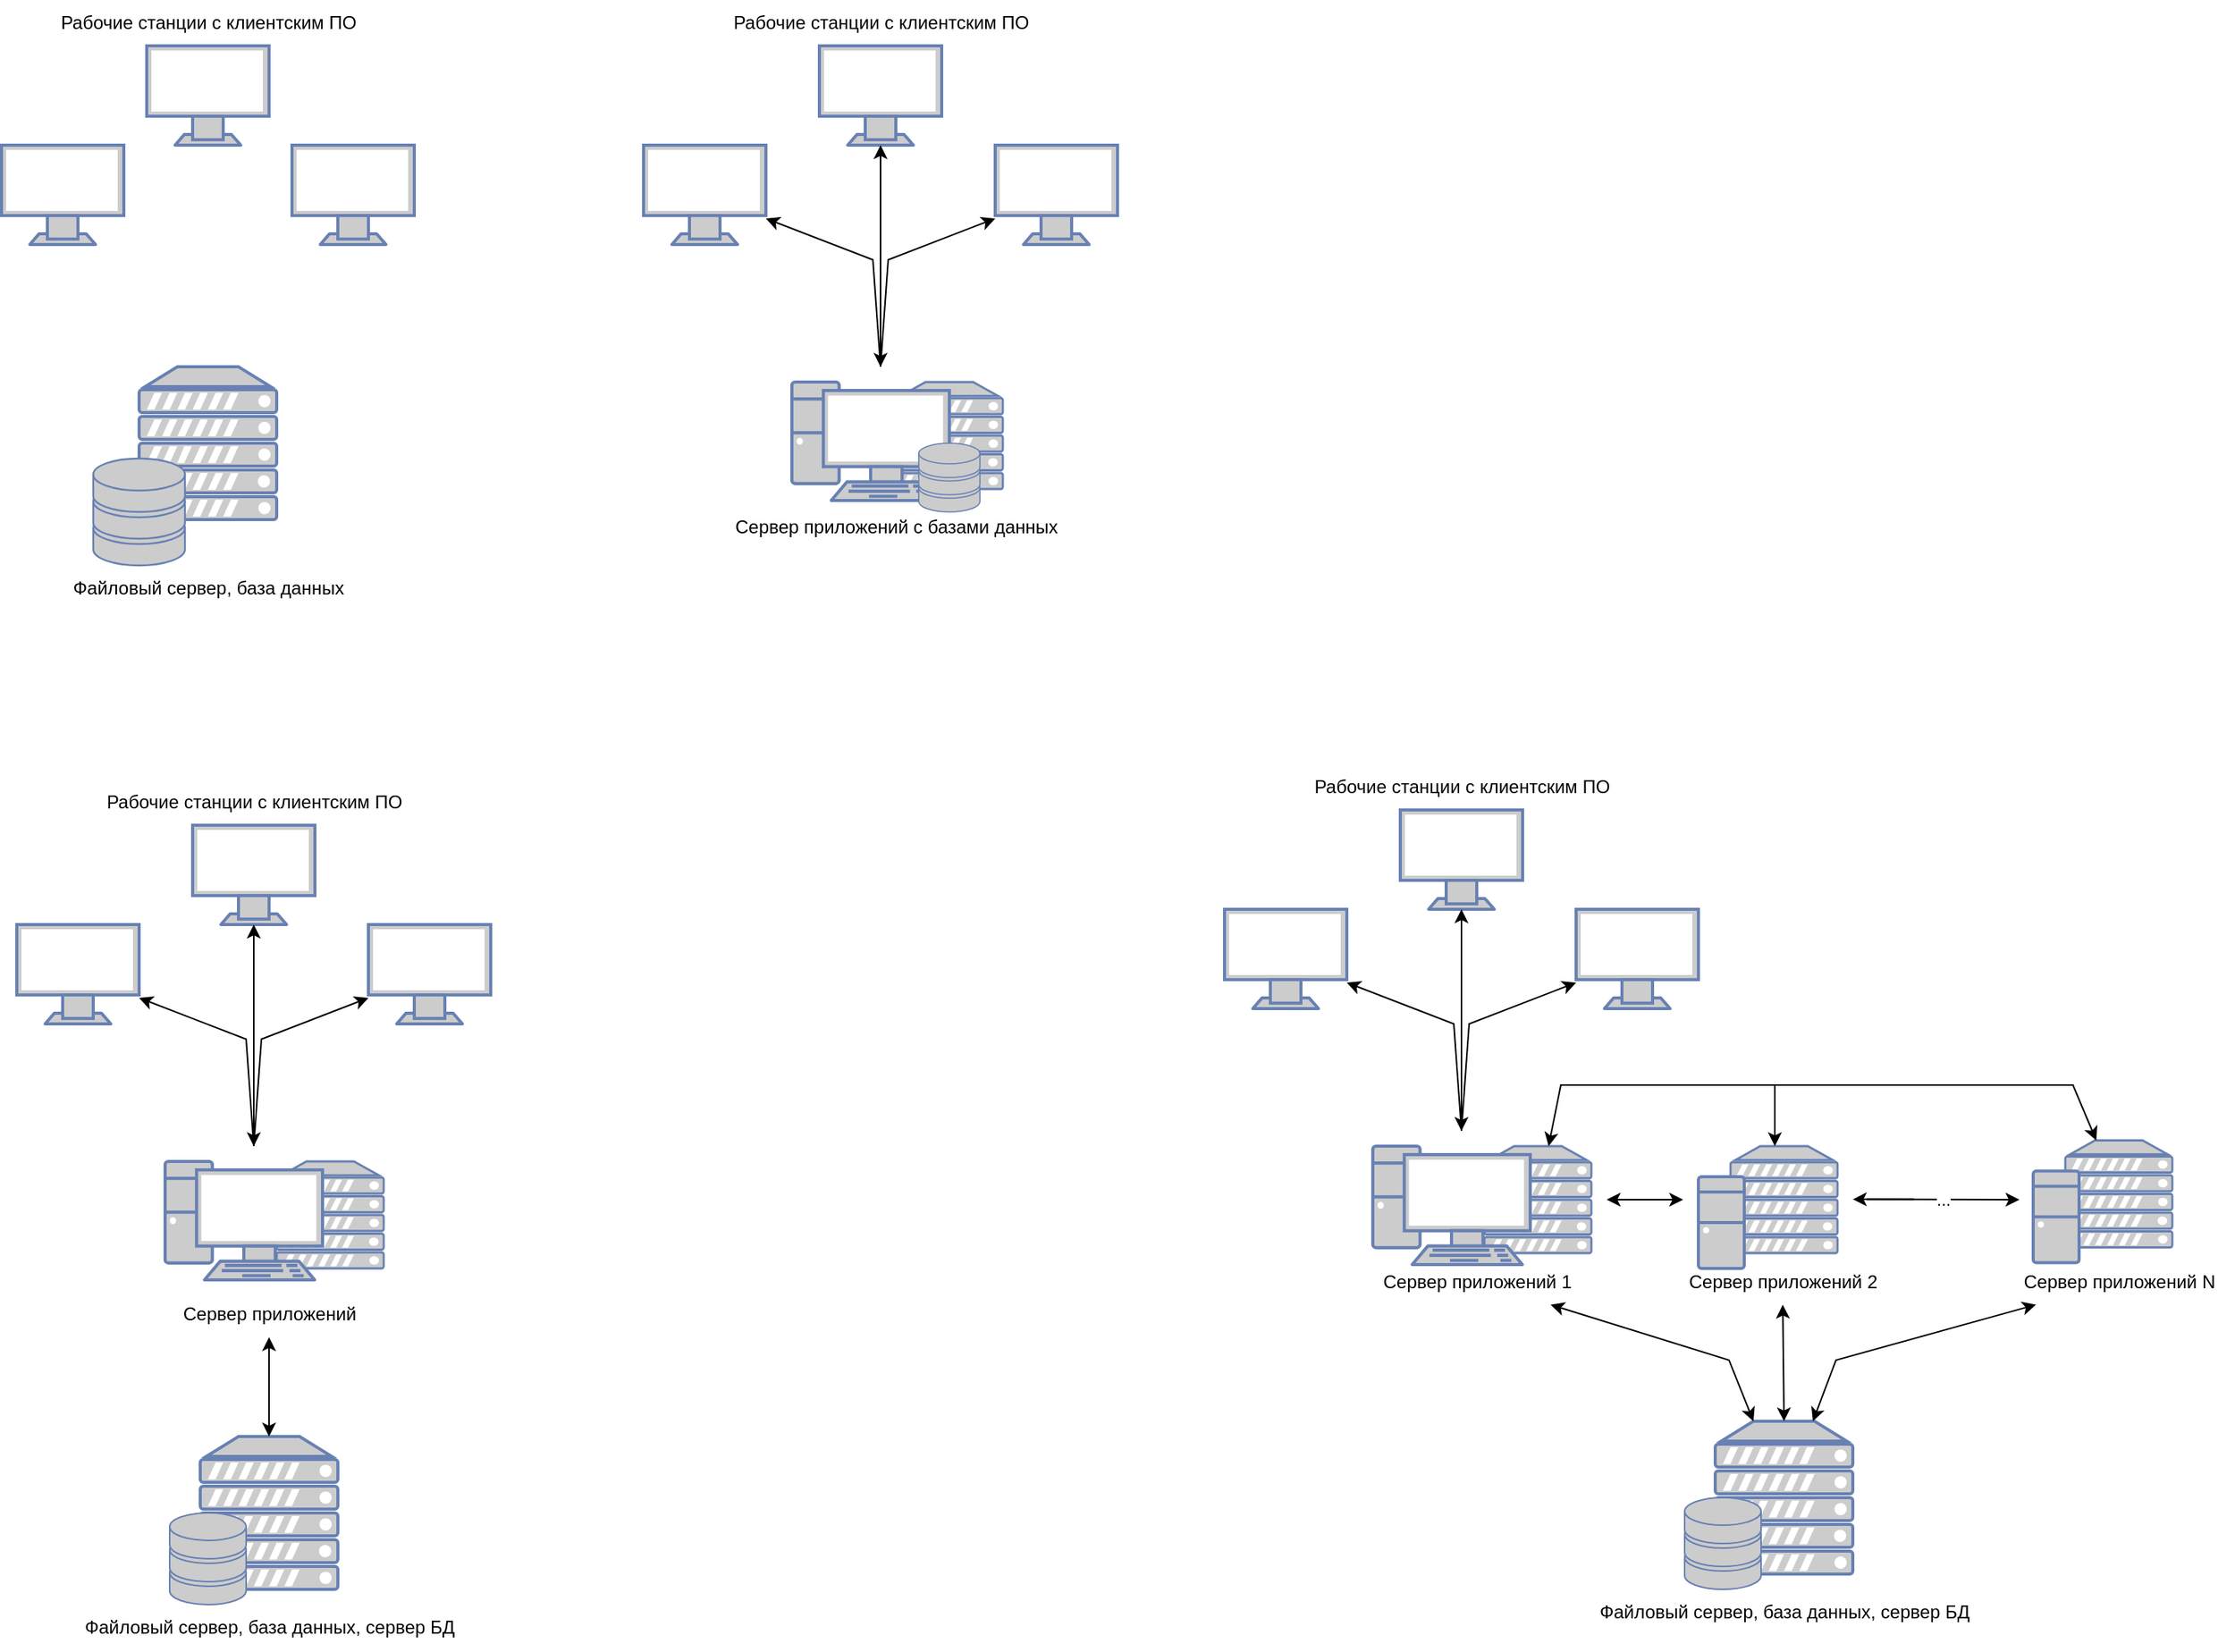 <mxfile version="21.3.5" type="device">
  <diagram name="Страница 1" id="0tH2iIy0y6fC6xE-NnWN">
    <mxGraphModel dx="1034" dy="488" grid="1" gridSize="10" guides="1" tooltips="1" connect="1" arrows="1" fold="1" page="1" pageScale="1" pageWidth="827" pageHeight="1169" math="0" shadow="0">
      <root>
        <mxCell id="0" />
        <mxCell id="1" parent="0" />
        <mxCell id="bcBHPsa9riKOSC_5PZo1-41" value="" style="fontColor=#0066CC;verticalAlign=top;verticalLabelPosition=bottom;labelPosition=center;align=center;html=1;outlineConnect=0;fillColor=#CCCCCC;strokeColor=#6881B3;gradientColor=none;gradientDirection=north;strokeWidth=2;shape=mxgraph.networks.server;" parent="1" vertex="1">
          <mxGeometry x="635" y="280" width="70" height="70" as="geometry" />
        </mxCell>
        <mxCell id="bcBHPsa9riKOSC_5PZo1-40" value="" style="fontColor=#0066CC;verticalAlign=top;verticalLabelPosition=bottom;labelPosition=center;align=center;html=1;outlineConnect=0;fillColor=#CCCCCC;strokeColor=#6881B3;gradientColor=none;gradientDirection=north;strokeWidth=2;shape=mxgraph.networks.server;" parent="1" vertex="1">
          <mxGeometry x="230" y="790" width="70" height="70" as="geometry" />
        </mxCell>
        <mxCell id="bcBHPsa9riKOSC_5PZo1-1" value="" style="fontColor=#0066CC;verticalAlign=top;verticalLabelPosition=bottom;labelPosition=center;align=center;html=1;outlineConnect=0;fillColor=#CCCCCC;strokeColor=#6881B3;gradientColor=none;gradientDirection=north;strokeWidth=2;shape=mxgraph.networks.monitor;" parent="1" vertex="1">
          <mxGeometry x="50" y="125" width="80" height="65" as="geometry" />
        </mxCell>
        <mxCell id="bcBHPsa9riKOSC_5PZo1-2" value="" style="fontColor=#0066CC;verticalAlign=top;verticalLabelPosition=bottom;labelPosition=center;align=center;html=1;outlineConnect=0;fillColor=#CCCCCC;strokeColor=#6881B3;gradientColor=none;gradientDirection=north;strokeWidth=2;shape=mxgraph.networks.monitor;" parent="1" vertex="1">
          <mxGeometry x="240" y="125" width="80" height="65" as="geometry" />
        </mxCell>
        <mxCell id="bcBHPsa9riKOSC_5PZo1-3" value="" style="fontColor=#0066CC;verticalAlign=top;verticalLabelPosition=bottom;labelPosition=center;align=center;html=1;outlineConnect=0;fillColor=#CCCCCC;strokeColor=#6881B3;gradientColor=none;gradientDirection=north;strokeWidth=2;shape=mxgraph.networks.monitor;" parent="1" vertex="1">
          <mxGeometry x="145" y="60" width="80" height="65" as="geometry" />
        </mxCell>
        <mxCell id="bcBHPsa9riKOSC_5PZo1-4" value="" style="fontColor=#0066CC;verticalAlign=top;verticalLabelPosition=bottom;labelPosition=center;align=center;html=1;outlineConnect=0;fillColor=#CCCCCC;strokeColor=#6881B3;gradientColor=none;gradientDirection=north;strokeWidth=2;shape=mxgraph.networks.server;" parent="1" vertex="1">
          <mxGeometry x="140" y="270" width="90" height="100" as="geometry" />
        </mxCell>
        <mxCell id="bcBHPsa9riKOSC_5PZo1-6" value="" style="fontColor=#0066CC;verticalAlign=top;verticalLabelPosition=bottom;labelPosition=center;align=center;html=1;outlineConnect=0;fillColor=#CCCCCC;strokeColor=#6881B3;gradientColor=none;gradientDirection=north;strokeWidth=2;shape=mxgraph.networks.storage;" parent="1" vertex="1">
          <mxGeometry x="110" y="330" width="60" height="70" as="geometry" />
        </mxCell>
        <mxCell id="bcBHPsa9riKOSC_5PZo1-10" value="Рабочие станции с клиентским ПО" style="text;html=1;align=center;verticalAlign=middle;resizable=0;points=[];autosize=1;strokeColor=none;fillColor=none;" parent="1" vertex="1">
          <mxGeometry x="75" y="30" width="220" height="30" as="geometry" />
        </mxCell>
        <mxCell id="bcBHPsa9riKOSC_5PZo1-11" value="Файловый сервер, база данных" style="text;html=1;align=center;verticalAlign=middle;resizable=0;points=[];autosize=1;strokeColor=none;fillColor=none;" parent="1" vertex="1">
          <mxGeometry x="85" y="400" width="200" height="30" as="geometry" />
        </mxCell>
        <mxCell id="bcBHPsa9riKOSC_5PZo1-12" value="" style="fontColor=#0066CC;verticalAlign=top;verticalLabelPosition=bottom;labelPosition=center;align=center;html=1;outlineConnect=0;fillColor=#CCCCCC;strokeColor=#6881B3;gradientColor=none;gradientDirection=north;strokeWidth=2;shape=mxgraph.networks.monitor;" parent="1" vertex="1">
          <mxGeometry x="470" y="125" width="80" height="65" as="geometry" />
        </mxCell>
        <mxCell id="bcBHPsa9riKOSC_5PZo1-13" value="" style="fontColor=#0066CC;verticalAlign=top;verticalLabelPosition=bottom;labelPosition=center;align=center;html=1;outlineConnect=0;fillColor=#CCCCCC;strokeColor=#6881B3;gradientColor=none;gradientDirection=north;strokeWidth=2;shape=mxgraph.networks.monitor;" parent="1" vertex="1">
          <mxGeometry x="700" y="125" width="80" height="65" as="geometry" />
        </mxCell>
        <mxCell id="bcBHPsa9riKOSC_5PZo1-14" value="" style="fontColor=#0066CC;verticalAlign=top;verticalLabelPosition=bottom;labelPosition=center;align=center;html=1;outlineConnect=0;fillColor=#CCCCCC;strokeColor=#6881B3;gradientColor=none;gradientDirection=north;strokeWidth=2;shape=mxgraph.networks.monitor;" parent="1" vertex="1">
          <mxGeometry x="585" y="60" width="80" height="65" as="geometry" />
        </mxCell>
        <mxCell id="bcBHPsa9riKOSC_5PZo1-17" value="" style="endArrow=classic;startArrow=classic;html=1;rounded=0;" parent="1" target="bcBHPsa9riKOSC_5PZo1-14" edge="1">
          <mxGeometry width="50" height="50" relative="1" as="geometry">
            <mxPoint x="625" y="270" as="sourcePoint" />
            <mxPoint x="800" y="220" as="targetPoint" />
          </mxGeometry>
        </mxCell>
        <mxCell id="bcBHPsa9riKOSC_5PZo1-18" value="" style="endArrow=classic;html=1;rounded=0;" parent="1" target="bcBHPsa9riKOSC_5PZo1-12" edge="1">
          <mxGeometry width="50" height="50" relative="1" as="geometry">
            <mxPoint x="625" y="270" as="sourcePoint" />
            <mxPoint x="800" y="220" as="targetPoint" />
            <Array as="points">
              <mxPoint x="620" y="200" />
            </Array>
          </mxGeometry>
        </mxCell>
        <mxCell id="bcBHPsa9riKOSC_5PZo1-19" value="" style="endArrow=classic;html=1;rounded=0;" parent="1" target="bcBHPsa9riKOSC_5PZo1-13" edge="1">
          <mxGeometry width="50" height="50" relative="1" as="geometry">
            <mxPoint x="625" y="270" as="sourcePoint" />
            <mxPoint x="800" y="220" as="targetPoint" />
            <Array as="points">
              <mxPoint x="630" y="200" />
            </Array>
          </mxGeometry>
        </mxCell>
        <mxCell id="bcBHPsa9riKOSC_5PZo1-20" value="Рабочие станции с клиентским ПО" style="text;html=1;align=center;verticalAlign=middle;resizable=0;points=[];autosize=1;strokeColor=none;fillColor=none;" parent="1" vertex="1">
          <mxGeometry x="515" y="30" width="220" height="30" as="geometry" />
        </mxCell>
        <mxCell id="bcBHPsa9riKOSC_5PZo1-21" value="Сервер приложений с базами данных" style="text;html=1;align=center;verticalAlign=middle;resizable=0;points=[];autosize=1;strokeColor=none;fillColor=none;" parent="1" vertex="1">
          <mxGeometry x="520" y="360" width="230" height="30" as="geometry" />
        </mxCell>
        <mxCell id="bcBHPsa9riKOSC_5PZo1-22" value="" style="fontColor=#0066CC;verticalAlign=top;verticalLabelPosition=bottom;labelPosition=center;align=center;html=1;outlineConnect=0;fillColor=#CCCCCC;strokeColor=#6881B3;gradientColor=none;gradientDirection=north;strokeWidth=2;shape=mxgraph.networks.pc;" parent="1" vertex="1">
          <mxGeometry x="567" y="280" width="103" height="77.5" as="geometry" />
        </mxCell>
        <mxCell id="bcBHPsa9riKOSC_5PZo1-16" value="" style="fontColor=#0066CC;verticalAlign=top;verticalLabelPosition=bottom;labelPosition=center;align=center;html=1;outlineConnect=0;fillColor=#CCCCCC;strokeColor=#6881B3;gradientColor=none;gradientDirection=north;strokeWidth=2;shape=mxgraph.networks.storage;" parent="1" vertex="1">
          <mxGeometry x="650" y="320" width="40" height="45" as="geometry" />
        </mxCell>
        <mxCell id="bcBHPsa9riKOSC_5PZo1-27" value="" style="fontColor=#0066CC;verticalAlign=top;verticalLabelPosition=bottom;labelPosition=center;align=center;html=1;outlineConnect=0;fillColor=#CCCCCC;strokeColor=#6881B3;gradientColor=none;gradientDirection=north;strokeWidth=2;shape=mxgraph.networks.monitor;" parent="1" vertex="1">
          <mxGeometry x="60" y="635" width="80" height="65" as="geometry" />
        </mxCell>
        <mxCell id="bcBHPsa9riKOSC_5PZo1-28" value="" style="fontColor=#0066CC;verticalAlign=top;verticalLabelPosition=bottom;labelPosition=center;align=center;html=1;outlineConnect=0;fillColor=#CCCCCC;strokeColor=#6881B3;gradientColor=none;gradientDirection=north;strokeWidth=2;shape=mxgraph.networks.monitor;" parent="1" vertex="1">
          <mxGeometry x="290" y="635" width="80" height="65" as="geometry" />
        </mxCell>
        <mxCell id="bcBHPsa9riKOSC_5PZo1-29" value="" style="fontColor=#0066CC;verticalAlign=top;verticalLabelPosition=bottom;labelPosition=center;align=center;html=1;outlineConnect=0;fillColor=#CCCCCC;strokeColor=#6881B3;gradientColor=none;gradientDirection=north;strokeWidth=2;shape=mxgraph.networks.monitor;" parent="1" vertex="1">
          <mxGeometry x="175" y="570" width="80" height="65" as="geometry" />
        </mxCell>
        <mxCell id="bcBHPsa9riKOSC_5PZo1-30" value="" style="endArrow=classic;startArrow=classic;html=1;rounded=0;" parent="1" target="bcBHPsa9riKOSC_5PZo1-29" edge="1">
          <mxGeometry width="50" height="50" relative="1" as="geometry">
            <mxPoint x="215" y="780" as="sourcePoint" />
            <mxPoint x="390" y="730" as="targetPoint" />
          </mxGeometry>
        </mxCell>
        <mxCell id="bcBHPsa9riKOSC_5PZo1-31" value="" style="endArrow=classic;html=1;rounded=0;" parent="1" target="bcBHPsa9riKOSC_5PZo1-27" edge="1">
          <mxGeometry width="50" height="50" relative="1" as="geometry">
            <mxPoint x="215" y="780" as="sourcePoint" />
            <mxPoint x="390" y="730" as="targetPoint" />
            <Array as="points">
              <mxPoint x="210" y="710" />
            </Array>
          </mxGeometry>
        </mxCell>
        <mxCell id="bcBHPsa9riKOSC_5PZo1-32" value="" style="endArrow=classic;html=1;rounded=0;" parent="1" target="bcBHPsa9riKOSC_5PZo1-28" edge="1">
          <mxGeometry width="50" height="50" relative="1" as="geometry">
            <mxPoint x="215" y="780" as="sourcePoint" />
            <mxPoint x="390" y="730" as="targetPoint" />
            <Array as="points">
              <mxPoint x="220" y="710" />
            </Array>
          </mxGeometry>
        </mxCell>
        <mxCell id="bcBHPsa9riKOSC_5PZo1-33" value="Рабочие станции с клиентским ПО" style="text;html=1;align=center;verticalAlign=middle;resizable=0;points=[];autosize=1;strokeColor=none;fillColor=none;" parent="1" vertex="1">
          <mxGeometry x="105" y="540" width="220" height="30" as="geometry" />
        </mxCell>
        <mxCell id="bcBHPsa9riKOSC_5PZo1-34" value="Сервер приложений" style="text;html=1;align=center;verticalAlign=middle;resizable=0;points=[];autosize=1;strokeColor=none;fillColor=none;" parent="1" vertex="1">
          <mxGeometry x="155" y="875" width="140" height="30" as="geometry" />
        </mxCell>
        <mxCell id="bcBHPsa9riKOSC_5PZo1-35" value="" style="fontColor=#0066CC;verticalAlign=top;verticalLabelPosition=bottom;labelPosition=center;align=center;html=1;outlineConnect=0;fillColor=#CCCCCC;strokeColor=#6881B3;gradientColor=none;gradientDirection=north;strokeWidth=2;shape=mxgraph.networks.pc;" parent="1" vertex="1">
          <mxGeometry x="157" y="790" width="103" height="77.5" as="geometry" />
        </mxCell>
        <mxCell id="bcBHPsa9riKOSC_5PZo1-36" value="" style="fontColor=#0066CC;verticalAlign=top;verticalLabelPosition=bottom;labelPosition=center;align=center;html=1;outlineConnect=0;fillColor=#CCCCCC;strokeColor=#6881B3;gradientColor=none;gradientDirection=north;strokeWidth=2;shape=mxgraph.networks.server;" parent="1" vertex="1">
          <mxGeometry x="180" y="970" width="90" height="100" as="geometry" />
        </mxCell>
        <mxCell id="bcBHPsa9riKOSC_5PZo1-37" value="" style="fontColor=#0066CC;verticalAlign=top;verticalLabelPosition=bottom;labelPosition=center;align=center;html=1;outlineConnect=0;fillColor=#CCCCCC;strokeColor=#6881B3;gradientColor=none;gradientDirection=north;strokeWidth=2;shape=mxgraph.networks.storage;" parent="1" vertex="1">
          <mxGeometry x="160" y="1020" width="50" height="60" as="geometry" />
        </mxCell>
        <mxCell id="bcBHPsa9riKOSC_5PZo1-38" value="Файловый сервер, база данных, сервер БД" style="text;html=1;align=center;verticalAlign=middle;resizable=0;points=[];autosize=1;strokeColor=none;fillColor=none;" parent="1" vertex="1">
          <mxGeometry x="90" y="1080" width="270" height="30" as="geometry" />
        </mxCell>
        <mxCell id="bcBHPsa9riKOSC_5PZo1-39" value="" style="endArrow=classic;startArrow=classic;html=1;rounded=0;" parent="1" source="bcBHPsa9riKOSC_5PZo1-36" target="bcBHPsa9riKOSC_5PZo1-34" edge="1">
          <mxGeometry width="50" height="50" relative="1" as="geometry">
            <mxPoint x="60" y="920" as="sourcePoint" />
            <mxPoint x="110" y="870" as="targetPoint" />
          </mxGeometry>
        </mxCell>
        <mxCell id="bcBHPsa9riKOSC_5PZo1-42" value="" style="fontColor=#0066CC;verticalAlign=top;verticalLabelPosition=bottom;labelPosition=center;align=center;html=1;outlineConnect=0;fillColor=#CCCCCC;strokeColor=#6881B3;gradientColor=none;gradientDirection=north;strokeWidth=2;shape=mxgraph.networks.server;" parent="1" vertex="1">
          <mxGeometry x="1020" y="780" width="70" height="70" as="geometry" />
        </mxCell>
        <mxCell id="bcBHPsa9riKOSC_5PZo1-43" value="" style="fontColor=#0066CC;verticalAlign=top;verticalLabelPosition=bottom;labelPosition=center;align=center;html=1;outlineConnect=0;fillColor=#CCCCCC;strokeColor=#6881B3;gradientColor=none;gradientDirection=north;strokeWidth=2;shape=mxgraph.networks.monitor;" parent="1" vertex="1">
          <mxGeometry x="850" y="625" width="80" height="65" as="geometry" />
        </mxCell>
        <mxCell id="bcBHPsa9riKOSC_5PZo1-44" value="" style="fontColor=#0066CC;verticalAlign=top;verticalLabelPosition=bottom;labelPosition=center;align=center;html=1;outlineConnect=0;fillColor=#CCCCCC;strokeColor=#6881B3;gradientColor=none;gradientDirection=north;strokeWidth=2;shape=mxgraph.networks.monitor;" parent="1" vertex="1">
          <mxGeometry x="1080" y="625" width="80" height="65" as="geometry" />
        </mxCell>
        <mxCell id="bcBHPsa9riKOSC_5PZo1-45" value="" style="fontColor=#0066CC;verticalAlign=top;verticalLabelPosition=bottom;labelPosition=center;align=center;html=1;outlineConnect=0;fillColor=#CCCCCC;strokeColor=#6881B3;gradientColor=none;gradientDirection=north;strokeWidth=2;shape=mxgraph.networks.monitor;" parent="1" vertex="1">
          <mxGeometry x="965" y="560" width="80" height="65" as="geometry" />
        </mxCell>
        <mxCell id="bcBHPsa9riKOSC_5PZo1-46" value="" style="endArrow=classic;startArrow=classic;html=1;rounded=0;" parent="1" target="bcBHPsa9riKOSC_5PZo1-45" edge="1">
          <mxGeometry width="50" height="50" relative="1" as="geometry">
            <mxPoint x="1005" y="770" as="sourcePoint" />
            <mxPoint x="1180" y="720" as="targetPoint" />
          </mxGeometry>
        </mxCell>
        <mxCell id="bcBHPsa9riKOSC_5PZo1-47" value="" style="endArrow=classic;html=1;rounded=0;" parent="1" target="bcBHPsa9riKOSC_5PZo1-43" edge="1">
          <mxGeometry width="50" height="50" relative="1" as="geometry">
            <mxPoint x="1005" y="770" as="sourcePoint" />
            <mxPoint x="1180" y="720" as="targetPoint" />
            <Array as="points">
              <mxPoint x="1000" y="700" />
            </Array>
          </mxGeometry>
        </mxCell>
        <mxCell id="bcBHPsa9riKOSC_5PZo1-48" value="" style="endArrow=classic;html=1;rounded=0;" parent="1" target="bcBHPsa9riKOSC_5PZo1-44" edge="1">
          <mxGeometry width="50" height="50" relative="1" as="geometry">
            <mxPoint x="1005" y="770" as="sourcePoint" />
            <mxPoint x="1180" y="720" as="targetPoint" />
            <Array as="points">
              <mxPoint x="1010" y="700" />
            </Array>
          </mxGeometry>
        </mxCell>
        <mxCell id="bcBHPsa9riKOSC_5PZo1-49" value="Рабочие станции с клиентским ПО" style="text;html=1;align=center;verticalAlign=middle;resizable=0;points=[];autosize=1;strokeColor=none;fillColor=none;" parent="1" vertex="1">
          <mxGeometry x="895" y="530" width="220" height="30" as="geometry" />
        </mxCell>
        <mxCell id="bcBHPsa9riKOSC_5PZo1-50" value="Сервер приложений 1" style="text;html=1;align=center;verticalAlign=middle;resizable=0;points=[];autosize=1;strokeColor=none;fillColor=none;" parent="1" vertex="1">
          <mxGeometry x="940" y="853.75" width="150" height="30" as="geometry" />
        </mxCell>
        <mxCell id="bcBHPsa9riKOSC_5PZo1-51" value="" style="fontColor=#0066CC;verticalAlign=top;verticalLabelPosition=bottom;labelPosition=center;align=center;html=1;outlineConnect=0;fillColor=#CCCCCC;strokeColor=#6881B3;gradientColor=none;gradientDirection=north;strokeWidth=2;shape=mxgraph.networks.pc;" parent="1" vertex="1">
          <mxGeometry x="947" y="780" width="103" height="77.5" as="geometry" />
        </mxCell>
        <mxCell id="bcBHPsa9riKOSC_5PZo1-52" value="" style="fontColor=#0066CC;verticalAlign=top;verticalLabelPosition=bottom;labelPosition=center;align=center;html=1;outlineConnect=0;fillColor=#CCCCCC;strokeColor=#6881B3;gradientColor=none;gradientDirection=north;strokeWidth=2;shape=mxgraph.networks.server;" parent="1" vertex="1">
          <mxGeometry x="1171" y="960" width="90" height="100" as="geometry" />
        </mxCell>
        <mxCell id="bcBHPsa9riKOSC_5PZo1-53" value="" style="fontColor=#0066CC;verticalAlign=top;verticalLabelPosition=bottom;labelPosition=center;align=center;html=1;outlineConnect=0;fillColor=#CCCCCC;strokeColor=#6881B3;gradientColor=none;gradientDirection=north;strokeWidth=2;shape=mxgraph.networks.storage;" parent="1" vertex="1">
          <mxGeometry x="1151" y="1010" width="50" height="60" as="geometry" />
        </mxCell>
        <mxCell id="bcBHPsa9riKOSC_5PZo1-54" value="Файловый сервер, база данных, сервер БД" style="text;html=1;align=center;verticalAlign=middle;resizable=0;points=[];autosize=1;strokeColor=none;fillColor=none;" parent="1" vertex="1">
          <mxGeometry x="1081" y="1070" width="270" height="30" as="geometry" />
        </mxCell>
        <mxCell id="bcBHPsa9riKOSC_5PZo1-55" value="" style="endArrow=classic;startArrow=classic;html=1;rounded=0;" parent="1" source="bcBHPsa9riKOSC_5PZo1-52" target="bcBHPsa9riKOSC_5PZo1-50" edge="1">
          <mxGeometry width="50" height="50" relative="1" as="geometry">
            <mxPoint x="850" y="910" as="sourcePoint" />
            <mxPoint x="900" y="860" as="targetPoint" />
            <Array as="points">
              <mxPoint x="1180" y="920" />
            </Array>
          </mxGeometry>
        </mxCell>
        <mxCell id="bcBHPsa9riKOSC_5PZo1-56" value="" style="fontColor=#0066CC;verticalAlign=top;verticalLabelPosition=bottom;labelPosition=center;align=center;html=1;outlineConnect=0;fillColor=#CCCCCC;strokeColor=#6881B3;gradientColor=none;gradientDirection=north;strokeWidth=2;shape=mxgraph.networks.server;" parent="1" vertex="1">
          <mxGeometry x="1181" y="780" width="70" height="70" as="geometry" />
        </mxCell>
        <mxCell id="bcBHPsa9riKOSC_5PZo1-57" value="" style="fontColor=#0066CC;verticalAlign=top;verticalLabelPosition=bottom;labelPosition=center;align=center;html=1;outlineConnect=0;fillColor=#CCCCCC;strokeColor=#6881B3;gradientColor=none;gradientDirection=north;strokeWidth=2;shape=mxgraph.networks.desktop_pc;" parent="1" vertex="1">
          <mxGeometry x="1160" y="800" width="30" height="60" as="geometry" />
        </mxCell>
        <mxCell id="bcBHPsa9riKOSC_5PZo1-58" value="Сервер приложений 2" style="text;html=1;align=center;verticalAlign=middle;resizable=0;points=[];autosize=1;strokeColor=none;fillColor=none;" parent="1" vertex="1">
          <mxGeometry x="1140" y="853.75" width="150" height="30" as="geometry" />
        </mxCell>
        <mxCell id="bcBHPsa9riKOSC_5PZo1-59" value="" style="fontColor=#0066CC;verticalAlign=top;verticalLabelPosition=bottom;labelPosition=center;align=center;html=1;outlineConnect=0;fillColor=#CCCCCC;strokeColor=#6881B3;gradientColor=none;gradientDirection=north;strokeWidth=2;shape=mxgraph.networks.server;" parent="1" vertex="1">
          <mxGeometry x="1400" y="776.25" width="70" height="70" as="geometry" />
        </mxCell>
        <mxCell id="bcBHPsa9riKOSC_5PZo1-60" value="" style="fontColor=#0066CC;verticalAlign=top;verticalLabelPosition=bottom;labelPosition=center;align=center;html=1;outlineConnect=0;fillColor=#CCCCCC;strokeColor=#6881B3;gradientColor=none;gradientDirection=north;strokeWidth=2;shape=mxgraph.networks.desktop_pc;" parent="1" vertex="1">
          <mxGeometry x="1379" y="796.25" width="30" height="60" as="geometry" />
        </mxCell>
        <mxCell id="bcBHPsa9riKOSC_5PZo1-61" value="Сервер приложений N" style="text;html=1;align=center;verticalAlign=middle;resizable=0;points=[];autosize=1;strokeColor=none;fillColor=none;" parent="1" vertex="1">
          <mxGeometry x="1360" y="853.75" width="150" height="30" as="geometry" />
        </mxCell>
        <mxCell id="bcBHPsa9riKOSC_5PZo1-64" value="" style="endArrow=classic;startArrow=classic;html=1;rounded=0;" parent="1" edge="1">
          <mxGeometry width="50" height="50" relative="1" as="geometry">
            <mxPoint x="1100" y="815" as="sourcePoint" />
            <mxPoint x="1150" y="815" as="targetPoint" />
          </mxGeometry>
        </mxCell>
        <mxCell id="bcBHPsa9riKOSC_5PZo1-65" value="" style="endArrow=classic;startArrow=classic;html=1;rounded=0;" parent="1" source="bcBHPsa9riKOSC_5PZo1-42" target="bcBHPsa9riKOSC_5PZo1-59" edge="1">
          <mxGeometry width="50" height="50" relative="1" as="geometry">
            <mxPoint x="1045" y="770" as="sourcePoint" />
            <mxPoint x="1405" y="770" as="targetPoint" />
            <Array as="points">
              <mxPoint x="1070" y="740" />
              <mxPoint x="1405" y="740" />
            </Array>
          </mxGeometry>
        </mxCell>
        <mxCell id="bcBHPsa9riKOSC_5PZo1-66" value="" style="endArrow=classic;startArrow=classic;html=1;rounded=0;entryX=0.5;entryY=0;entryDx=0;entryDy=0;entryPerimeter=0;" parent="1" source="bcBHPsa9riKOSC_5PZo1-58" target="bcBHPsa9riKOSC_5PZo1-52" edge="1">
          <mxGeometry width="50" height="50" relative="1" as="geometry">
            <mxPoint x="1200" y="895" as="sourcePoint" />
            <mxPoint x="1250" y="895" as="targetPoint" />
          </mxGeometry>
        </mxCell>
        <mxCell id="bcBHPsa9riKOSC_5PZo1-67" value="" style="endArrow=classic;startArrow=classic;html=1;rounded=0;" parent="1" source="bcBHPsa9riKOSC_5PZo1-52" target="bcBHPsa9riKOSC_5PZo1-61" edge="1">
          <mxGeometry width="50" height="50" relative="1" as="geometry">
            <mxPoint x="1130" y="845" as="sourcePoint" />
            <mxPoint x="1180" y="845" as="targetPoint" />
            <Array as="points">
              <mxPoint x="1250" y="920" />
            </Array>
          </mxGeometry>
        </mxCell>
        <mxCell id="bcBHPsa9riKOSC_5PZo1-68" value="" style="endArrow=classic;html=1;rounded=0;" parent="1" edge="1">
          <mxGeometry relative="1" as="geometry">
            <mxPoint x="1270" y="814.76" as="sourcePoint" />
            <mxPoint x="1370" y="815" as="targetPoint" />
          </mxGeometry>
        </mxCell>
        <mxCell id="bcBHPsa9riKOSC_5PZo1-69" value="..." style="edgeLabel;resizable=0;html=1;align=center;verticalAlign=middle;" parent="bcBHPsa9riKOSC_5PZo1-68" connectable="0" vertex="1">
          <mxGeometry relative="1" as="geometry" />
        </mxCell>
        <mxCell id="bcBHPsa9riKOSC_5PZo1-70" value="" style="endArrow=classic;html=1;rounded=0;" parent="1" edge="1">
          <mxGeometry width="50" height="50" relative="1" as="geometry">
            <mxPoint x="1301" y="814.76" as="sourcePoint" />
            <mxPoint x="1261" y="814.76" as="targetPoint" />
          </mxGeometry>
        </mxCell>
        <mxCell id="bcBHPsa9riKOSC_5PZo1-71" value="" style="endArrow=classic;html=1;rounded=0;" parent="1" edge="1">
          <mxGeometry width="50" height="50" relative="1" as="geometry">
            <mxPoint x="1210" y="740" as="sourcePoint" />
            <mxPoint x="1210" y="780" as="targetPoint" />
          </mxGeometry>
        </mxCell>
      </root>
    </mxGraphModel>
  </diagram>
</mxfile>
